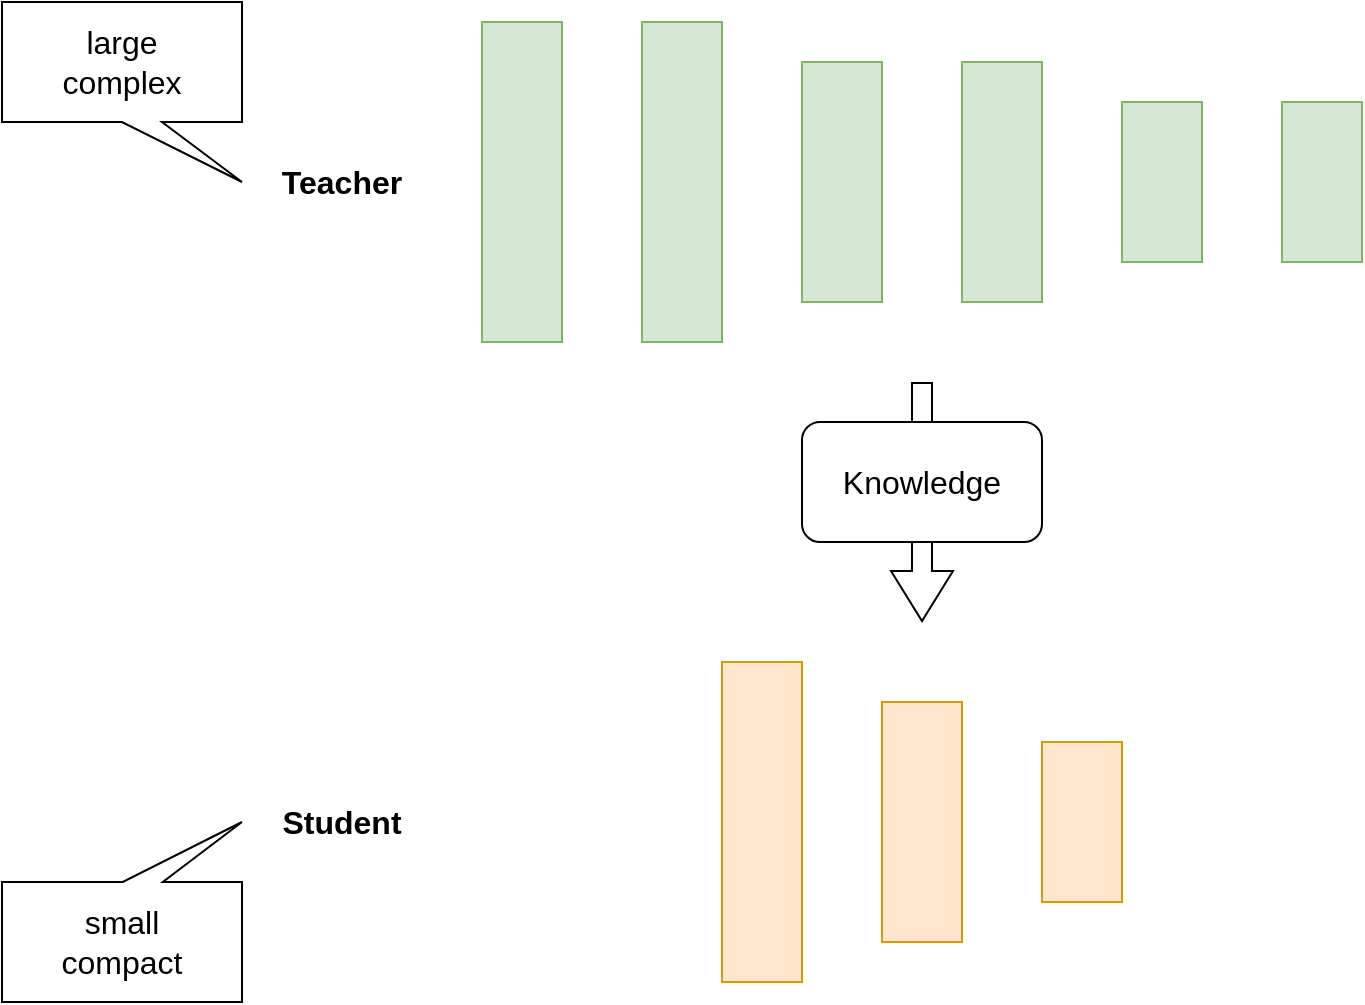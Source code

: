 <mxfile version="27.0.4" pages="2">
  <diagram name="ページ1" id="yR4KMbLif_dq4iULm42p">
    <mxGraphModel dx="2427" dy="954" grid="1" gridSize="10" guides="1" tooltips="1" connect="1" arrows="1" fold="1" page="1" pageScale="1" pageWidth="827" pageHeight="1169" math="0" shadow="0">
      <root>
        <mxCell id="0" />
        <mxCell id="1" parent="0" />
        <mxCell id="kT18JuG5nroPUxVxA_ig-3" value="" style="rounded=0;whiteSpace=wrap;html=1;fillColor=#d5e8d4;strokeColor=#82b366;" parent="1" vertex="1">
          <mxGeometry x="40" y="200" width="40" height="160" as="geometry" />
        </mxCell>
        <mxCell id="kT18JuG5nroPUxVxA_ig-4" value="" style="rounded=0;whiteSpace=wrap;html=1;fillColor=#d5e8d4;strokeColor=#82b366;" parent="1" vertex="1">
          <mxGeometry x="120" y="200" width="40" height="160" as="geometry" />
        </mxCell>
        <mxCell id="kT18JuG5nroPUxVxA_ig-5" value="" style="rounded=0;whiteSpace=wrap;html=1;fillColor=#d5e8d4;strokeColor=#82b366;" parent="1" vertex="1">
          <mxGeometry x="200" y="220" width="40" height="120" as="geometry" />
        </mxCell>
        <mxCell id="kT18JuG5nroPUxVxA_ig-6" value="" style="rounded=0;whiteSpace=wrap;html=1;fillColor=#d5e8d4;strokeColor=#82b366;" parent="1" vertex="1">
          <mxGeometry x="280" y="220" width="40" height="120" as="geometry" />
        </mxCell>
        <mxCell id="kT18JuG5nroPUxVxA_ig-7" value="" style="rounded=0;whiteSpace=wrap;html=1;fillColor=#d5e8d4;strokeColor=#82b366;" parent="1" vertex="1">
          <mxGeometry x="360" y="240" width="40" height="80" as="geometry" />
        </mxCell>
        <mxCell id="kT18JuG5nroPUxVxA_ig-8" value="" style="rounded=0;whiteSpace=wrap;html=1;fillColor=#d5e8d4;strokeColor=#82b366;" parent="1" vertex="1">
          <mxGeometry x="440" y="240" width="40" height="80" as="geometry" />
        </mxCell>
        <mxCell id="kT18JuG5nroPUxVxA_ig-9" value="" style="rounded=0;whiteSpace=wrap;html=1;fillColor=#ffe6cc;strokeColor=#d79b00;" parent="1" vertex="1">
          <mxGeometry x="160" y="520" width="40" height="160" as="geometry" />
        </mxCell>
        <mxCell id="kT18JuG5nroPUxVxA_ig-10" value="" style="rounded=0;whiteSpace=wrap;html=1;fillColor=#ffe6cc;strokeColor=#d79b00;" parent="1" vertex="1">
          <mxGeometry x="240" y="540" width="40" height="120" as="geometry" />
        </mxCell>
        <mxCell id="kT18JuG5nroPUxVxA_ig-11" value="" style="rounded=0;whiteSpace=wrap;html=1;fillColor=#ffe6cc;strokeColor=#d79b00;" parent="1" vertex="1">
          <mxGeometry x="320" y="560" width="40" height="80" as="geometry" />
        </mxCell>
        <mxCell id="kT18JuG5nroPUxVxA_ig-16" value="Teacher" style="text;strokeColor=none;fillColor=none;html=1;align=center;verticalAlign=middle;whiteSpace=wrap;rounded=0;fontSize=16;fontStyle=1" parent="1" vertex="1">
          <mxGeometry x="-60" y="265" width="60" height="30" as="geometry" />
        </mxCell>
        <mxCell id="kT18JuG5nroPUxVxA_ig-17" value="Student" style="text;strokeColor=none;fillColor=none;html=1;align=center;verticalAlign=middle;whiteSpace=wrap;rounded=0;fontSize=16;fontStyle=1" parent="1" vertex="1">
          <mxGeometry x="-60" y="585" width="60" height="30" as="geometry" />
        </mxCell>
        <mxCell id="kT18JuG5nroPUxVxA_ig-19" value="" style="shape=flexArrow;endArrow=classic;html=1;rounded=0;fontSize=12;startSize=8;endSize=8;curved=1;" parent="1" edge="1">
          <mxGeometry width="50" height="50" relative="1" as="geometry">
            <mxPoint x="260" y="380" as="sourcePoint" />
            <mxPoint x="260" y="500" as="targetPoint" />
          </mxGeometry>
        </mxCell>
        <mxCell id="kT18JuG5nroPUxVxA_ig-18" value="Knowledge" style="rounded=1;whiteSpace=wrap;html=1;fontSize=16;" parent="1" vertex="1">
          <mxGeometry x="200" y="400" width="120" height="60" as="geometry" />
        </mxCell>
        <mxCell id="kT18JuG5nroPUxVxA_ig-20" value="large&lt;div&gt;complex&lt;/div&gt;" style="shape=callout;whiteSpace=wrap;html=1;perimeter=calloutPerimeter;position2=1;fontSize=16;" parent="1" vertex="1">
          <mxGeometry x="-200" y="190" width="120" height="90" as="geometry" />
        </mxCell>
        <mxCell id="kT18JuG5nroPUxVxA_ig-21" value="small&lt;div&gt;compact&lt;/div&gt;" style="shape=callout;whiteSpace=wrap;html=1;perimeter=calloutPerimeter;position2=0;fontSize=16;direction=west;size=30;position=0.33;" parent="1" vertex="1">
          <mxGeometry x="-200" y="600" width="120" height="90" as="geometry" />
        </mxCell>
      </root>
    </mxGraphModel>
  </diagram>
  <diagram name="ページ1のコピー" id="AljCREWWzkxxe9-wPhqd">
    <mxGraphModel dx="1350" dy="624" grid="1" gridSize="10" guides="1" tooltips="1" connect="1" arrows="1" fold="1" page="1" pageScale="1" pageWidth="827" pageHeight="1169" math="0" shadow="0">
      <root>
        <mxCell id="Uf8PWi-gGfwKJQvJOajK-0" />
        <mxCell id="Uf8PWi-gGfwKJQvJOajK-1" parent="Uf8PWi-gGfwKJQvJOajK-0" />
        <mxCell id="Uf8PWi-gGfwKJQvJOajK-2" value="" style="rounded=0;whiteSpace=wrap;html=1;fillColor=#d5e8d4;strokeColor=#82b366;" vertex="1" parent="Uf8PWi-gGfwKJQvJOajK-1">
          <mxGeometry x="40" y="200" width="40" height="160" as="geometry" />
        </mxCell>
        <mxCell id="Uf8PWi-gGfwKJQvJOajK-3" value="" style="rounded=0;whiteSpace=wrap;html=1;fillColor=#d5e8d4;strokeColor=#82b366;" vertex="1" parent="Uf8PWi-gGfwKJQvJOajK-1">
          <mxGeometry x="120" y="200" width="40" height="160" as="geometry" />
        </mxCell>
        <mxCell id="Uf8PWi-gGfwKJQvJOajK-4" value="" style="rounded=0;whiteSpace=wrap;html=1;fillColor=#d5e8d4;strokeColor=#82b366;perimeterSpacing=1;strokeWidth=5;" vertex="1" parent="Uf8PWi-gGfwKJQvJOajK-1">
          <mxGeometry x="200" y="220" width="40" height="120" as="geometry" />
        </mxCell>
        <mxCell id="Uf8PWi-gGfwKJQvJOajK-5" value="" style="rounded=0;whiteSpace=wrap;html=1;fillColor=#d5e8d4;strokeColor=#82b366;" vertex="1" parent="Uf8PWi-gGfwKJQvJOajK-1">
          <mxGeometry x="280" y="220" width="40" height="120" as="geometry" />
        </mxCell>
        <mxCell id="Uf8PWi-gGfwKJQvJOajK-6" value="" style="rounded=0;whiteSpace=wrap;html=1;fillColor=#d5e8d4;strokeColor=#82b366;" vertex="1" parent="Uf8PWi-gGfwKJQvJOajK-1">
          <mxGeometry x="360" y="240" width="40" height="80" as="geometry" />
        </mxCell>
        <mxCell id="Uf8PWi-gGfwKJQvJOajK-7" value="" style="rounded=0;whiteSpace=wrap;html=1;fillColor=#d5e8d4;strokeColor=#82b366;" vertex="1" parent="Uf8PWi-gGfwKJQvJOajK-1">
          <mxGeometry x="440" y="240" width="40" height="80" as="geometry" />
        </mxCell>
        <mxCell id="Uf8PWi-gGfwKJQvJOajK-8" value="" style="rounded=0;whiteSpace=wrap;html=1;fillColor=#ffe6cc;strokeColor=#d79b00;" vertex="1" parent="Uf8PWi-gGfwKJQvJOajK-1">
          <mxGeometry x="160" y="520" width="40" height="160" as="geometry" />
        </mxCell>
        <mxCell id="Uf8PWi-gGfwKJQvJOajK-9" value="" style="rounded=0;whiteSpace=wrap;html=1;fillColor=#ffe6cc;strokeColor=#d79b00;strokeWidth=5;" vertex="1" parent="Uf8PWi-gGfwKJQvJOajK-1">
          <mxGeometry x="240" y="540" width="40" height="120" as="geometry" />
        </mxCell>
        <mxCell id="Uf8PWi-gGfwKJQvJOajK-10" value="" style="rounded=0;whiteSpace=wrap;html=1;fillColor=#ffe6cc;strokeColor=#d79b00;" vertex="1" parent="Uf8PWi-gGfwKJQvJOajK-1">
          <mxGeometry x="320" y="560" width="40" height="80" as="geometry" />
        </mxCell>
        <mxCell id="Uf8PWi-gGfwKJQvJOajK-11" value="Teacher" style="text;strokeColor=none;fillColor=none;html=1;align=center;verticalAlign=middle;whiteSpace=wrap;rounded=0;fontSize=16;fontStyle=1" vertex="1" parent="Uf8PWi-gGfwKJQvJOajK-1">
          <mxGeometry x="-60" y="265" width="60" height="30" as="geometry" />
        </mxCell>
        <mxCell id="Uf8PWi-gGfwKJQvJOajK-12" value="Student" style="text;strokeColor=none;fillColor=none;html=1;align=center;verticalAlign=middle;whiteSpace=wrap;rounded=0;fontSize=16;fontStyle=1" vertex="1" parent="Uf8PWi-gGfwKJQvJOajK-1">
          <mxGeometry x="-60" y="585" width="60" height="30" as="geometry" />
        </mxCell>
        <mxCell id="Uf8PWi-gGfwKJQvJOajK-15" value="large&lt;div&gt;complex&lt;/div&gt;" style="shape=callout;whiteSpace=wrap;html=1;perimeter=calloutPerimeter;position2=1;fontSize=16;" vertex="1" parent="Uf8PWi-gGfwKJQvJOajK-1">
          <mxGeometry x="-200" y="190" width="120" height="90" as="geometry" />
        </mxCell>
        <mxCell id="Uf8PWi-gGfwKJQvJOajK-16" value="small&lt;div&gt;efficient&lt;/div&gt;" style="shape=callout;whiteSpace=wrap;html=1;perimeter=calloutPerimeter;position2=0;fontSize=16;direction=west;size=30;position=0.33;" vertex="1" parent="Uf8PWi-gGfwKJQvJOajK-1">
          <mxGeometry x="-200" y="600" width="120" height="90" as="geometry" />
        </mxCell>
        <mxCell id="CvJu6ukwgx1OJO993JkF-0" value="" style="shape=flexArrow;endArrow=classic;startArrow=classic;html=1;rounded=0;fontSize=12;startSize=8;endSize=8;curved=1;" edge="1" parent="Uf8PWi-gGfwKJQvJOajK-1">
          <mxGeometry width="100" height="100" relative="1" as="geometry">
            <mxPoint x="260" y="520" as="sourcePoint" />
            <mxPoint x="220" y="360" as="targetPoint" />
          </mxGeometry>
        </mxCell>
      </root>
    </mxGraphModel>
  </diagram>
</mxfile>
